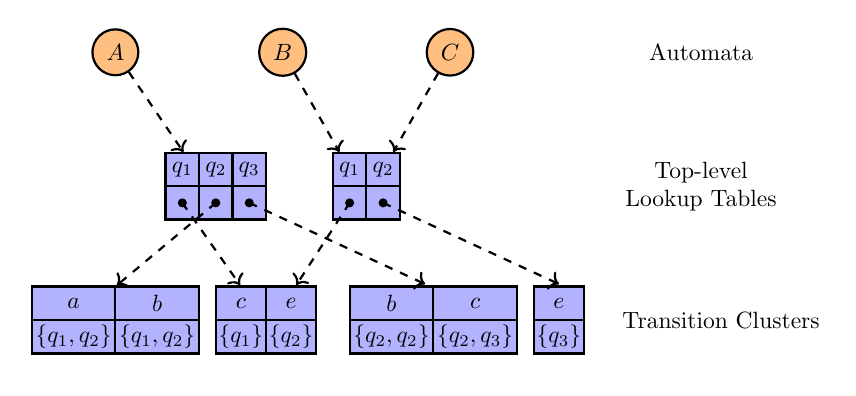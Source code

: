 \begin{tikzpicture}
[
  scale=0.85,
  transform shape,
	gen/.style={thick,fill=gray!10},
	expl/.style={thick,fill=orange!50},
	bu/.style={thick,fill=green!40},
	td/.style={thick,fill=blue!30},
	other/.style={fill=yellow!10,dashed}
]

\node at(10,2) {Automata};

\node[expl,circle,draw] (aA) at(1.25,2) {\textit{$A$}};
\node[expl,circle,draw] (aB) at(3.75,2) {\textit{$B$}};
\node[expl,circle,draw] (aC) at(6.25,2) {\textit{$C$}};


\node at(10,0) {\shortstack{Top-level\\ Lookup Tables}};

\node[minimum size=40pt](table1) at (2.75,-0.2) {};
\draw (2,0) rectangle +(0.5, .5) [td] node[midway] {\textit{$q_1$}};
\draw (2,-.5) rectangle +(0.5, .5) [td] node[midway] {};
\draw (2.5,0) rectangle +(0.5, .5) [td] node[midway] {\textit{$q_2$}};
\draw (2.5,-.5) rectangle +(0.5, .5) [td] node[midway] {};
\draw (3,0) rectangle +(0.5, .5) [td] node[midway] {\textit{$q_3$}};
\draw (3,-.5) rectangle +(0.5, .5) [td] node[midway] {};

\node[minimum size=40pt](table2) at (5,-0.2) {};
\draw (4.5,0) rectangle +(0.5, .5) [td] node[midway] {\textit{$q_1$}};
\draw (4.5,-.5) rectangle +(0.5, .5) [td] node[midway] {};
\draw (5,0) rectangle +(0.5, .5) [td] node[midway] {\textit{$q_2$}};
\draw (5,-.5) rectangle +(0.5, .5) [td] node[midway] {};


\draw[->,thick,dashed] (aA) -- (table1);
\draw[->,thick,dashed] (aB) -- (table2);
\draw[->,thick,dashed] (aC) -- (table2);


\node at(10.3,-2) {Transition Clusters};

\node[minimum size=35](cluster1) at (0.65,-2) {};
\draw (0.00,-2) rectangle +(1.25, .5) [td] node[midway] {\textit{$a$}};
\draw (0.00,-2.5) rectangle +(1.25, .5) [td] node[midway] {\textit{$\{q_1,q_2\}$}};
\draw (1.25,-2) rectangle +(1.25, .5) [td] node[midway] {\textit{$b$}};
\draw (1.25,-2.5) rectangle +(1.25, .5) [td] node[midway] {\textit{$\{q_1,q_2\}$}};

\node[minimum size=35pt](cluster2) at (3.55,-2.1) {};
\draw (2.75,-2) rectangle +(0.75, .5) [td] node[midway] {\textit{$c$}};
\draw (2.75,-2.5) rectangle +(0.75, .5) [td] node[midway] {\textit{$\{q_1\}$}};
\draw (3.5,-2) rectangle +(0.75, .5) [td] node[midway] {\textit{$e$}};
\draw (3.5,-2.5) rectangle +(0.75, .5) [td] node[midway] {\textit{$\{q_2\}$}};

\node[minimum size=35pt](cluster3) at (6.5,-1.75) {};
\draw (4.75,-2) rectangle +(1.25, .5) [td] node[midway] {\textit{$b$}};
\draw (4.75,-2.5) rectangle +(1.25, .5) [td] node[midway] {\textit{$\{q_2,q_2\}$}};
\draw (6.0,-2) rectangle +(1.25, .5) [td] node[midway] {\textit{$c$}};
\draw (6.0,-2.5) rectangle +(1.25, .5) [td] node[midway] {\textit{$\{q_2,q_3\}$}};

\node[minimum size=35pt](cluster4) at (8.5,-1.75) {};
\draw (7.5,-2) rectangle +(0.75, .5) [td] node[midway] {\textit{$e$}};
\draw (7.5,-2.5) rectangle +(0.75, .5) [td] node[midway] {\textit{$\{q_3\}$}};


\draw[thick,fill=black] (2.25,-0.25) circle (0.5mm);
\draw[->,thick,dashed] (2.25,-.25) -- (cluster2);

\draw[thick,fill=black] (2.75,-0.25) circle (0.5mm);
\draw[->,thick,dashed] (2.75,-.25) -- (cluster1);

\draw[thick,fill=black] (3.25,-0.25) circle (0.5mm);
\draw[->,thick,dashed] (3.25,-.25) -- (cluster3);

\draw[thick,fill=black] (4.75,-0.25) circle (0.5mm);
\draw[->,thick,dashed] (4.75,-.25) -- (cluster2);

\draw[thick,fill=black] (5.25,-0.25) circle (0.5mm);
\draw[->,thick,dashed] (5.25,-.25) -- (cluster4);
\end{tikzpicture}
